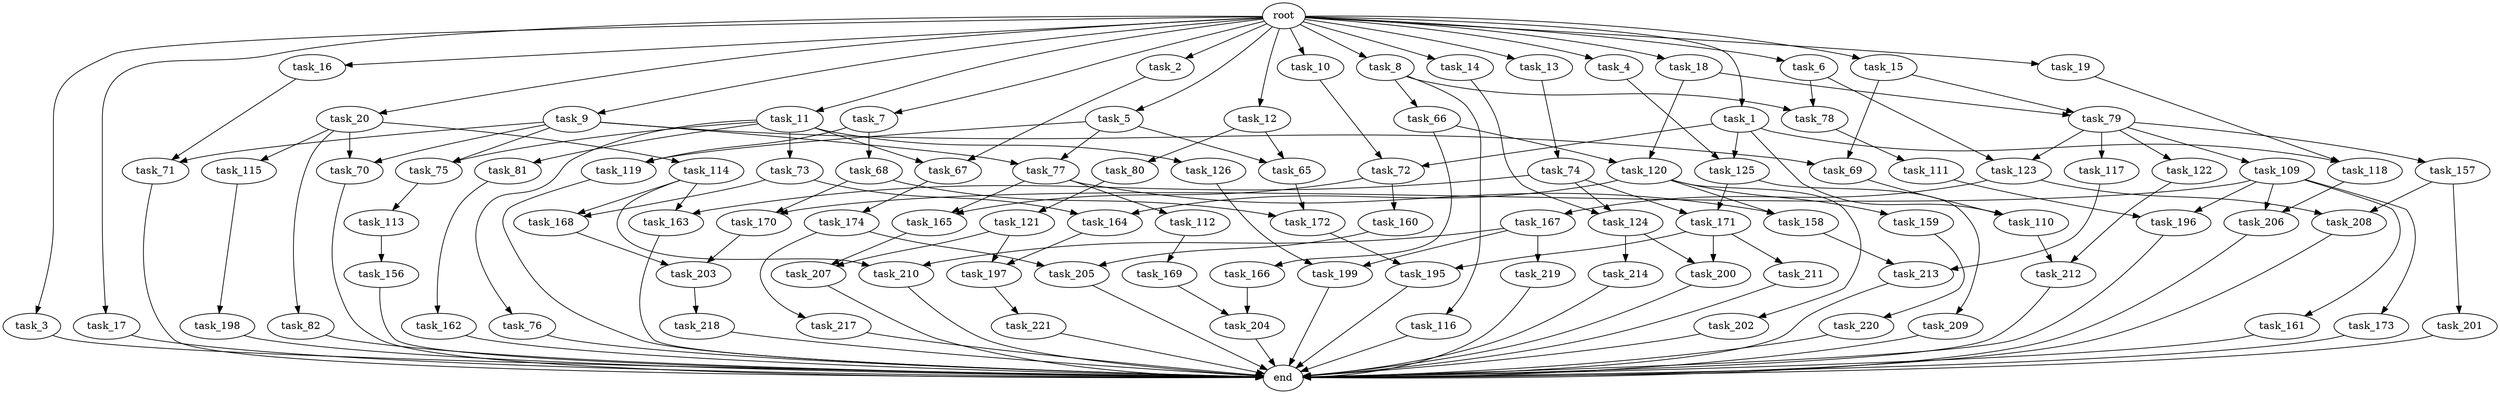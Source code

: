 digraph G {
  root [size="0.000000"];
  task_1 [size="2.048000"];
  task_2 [size="2.048000"];
  task_3 [size="2.048000"];
  task_4 [size="2.048000"];
  task_5 [size="2.048000"];
  task_6 [size="2.048000"];
  task_7 [size="2.048000"];
  task_8 [size="2.048000"];
  task_9 [size="2.048000"];
  task_10 [size="2.048000"];
  task_11 [size="2.048000"];
  task_12 [size="2.048000"];
  task_13 [size="2.048000"];
  task_14 [size="2.048000"];
  task_15 [size="2.048000"];
  task_16 [size="2.048000"];
  task_17 [size="2.048000"];
  task_18 [size="2.048000"];
  task_19 [size="2.048000"];
  task_20 [size="2.048000"];
  task_65 [size="584115552.256000"];
  task_66 [size="1391569403.904000"];
  task_67 [size="429496729.600000"];
  task_68 [size="1391569403.904000"];
  task_69 [size="2817498546.176000"];
  task_70 [size="2199023255.552000"];
  task_71 [size="1168231104.512000"];
  task_72 [size="1047972020.224000"];
  task_73 [size="274877906.944000"];
  task_74 [size="1099511627.776000"];
  task_75 [size="1374389534.720000"];
  task_76 [size="274877906.944000"];
  task_77 [size="1529008357.376000"];
  task_78 [size="1821066133.504000"];
  task_79 [size="1872605741.056000"];
  task_80 [size="154618822.656000"];
  task_81 [size="274877906.944000"];
  task_82 [size="1099511627.776000"];
  task_109 [size="1391569403.904000"];
  task_110 [size="1717986918.400000"];
  task_111 [size="429496729.600000"];
  task_112 [size="618475290.624000"];
  task_113 [size="68719476.736000"];
  task_114 [size="1099511627.776000"];
  task_115 [size="1099511627.776000"];
  task_116 [size="1391569403.904000"];
  task_117 [size="1391569403.904000"];
  task_118 [size="1236950581.248000"];
  task_119 [size="1821066133.504000"];
  task_120 [size="584115552.256000"];
  task_121 [size="618475290.624000"];
  task_122 [size="1391569403.904000"];
  task_123 [size="1821066133.504000"];
  task_124 [size="1546188226.560000"];
  task_125 [size="1717986918.400000"];
  task_126 [size="274877906.944000"];
  task_156 [size="1391569403.904000"];
  task_157 [size="1391569403.904000"];
  task_158 [size="2010044694.528000"];
  task_159 [size="1391569403.904000"];
  task_160 [size="429496729.600000"];
  task_161 [size="68719476.736000"];
  task_162 [size="154618822.656000"];
  task_163 [size="223338299.392000"];
  task_164 [size="2783138807.808000"];
  task_165 [size="1047972020.224000"];
  task_166 [size="429496729.600000"];
  task_167 [size="1391569403.904000"];
  task_168 [size="1460288880.640000"];
  task_169 [size="841813590.016000"];
  task_170 [size="687194767.360000"];
  task_171 [size="773094113.280000"];
  task_172 [size="1236950581.248000"];
  task_173 [size="68719476.736000"];
  task_174 [size="274877906.944000"];
  task_195 [size="1546188226.560000"];
  task_196 [size="343597383.680000"];
  task_197 [size="1374389534.720000"];
  task_198 [size="274877906.944000"];
  task_199 [size="309237645.312000"];
  task_200 [size="773094113.280000"];
  task_201 [size="154618822.656000"];
  task_202 [size="1391569403.904000"];
  task_203 [size="2233382993.920000"];
  task_204 [size="1666447310.848000"];
  task_205 [size="1168231104.512000"];
  task_206 [size="1168231104.512000"];
  task_207 [size="1941325217.792000"];
  task_208 [size="1546188226.560000"];
  task_209 [size="618475290.624000"];
  task_210 [size="223338299.392000"];
  task_211 [size="154618822.656000"];
  task_212 [size="2147483648.000000"];
  task_213 [size="584115552.256000"];
  task_214 [size="618475290.624000"];
  task_217 [size="68719476.736000"];
  task_218 [size="274877906.944000"];
  task_219 [size="154618822.656000"];
  task_220 [size="1717986918.400000"];
  task_221 [size="274877906.944000"];
  end [size="0.000000"];

  root -> task_1 [size="1.000000"];
  root -> task_2 [size="1.000000"];
  root -> task_3 [size="1.000000"];
  root -> task_4 [size="1.000000"];
  root -> task_5 [size="1.000000"];
  root -> task_6 [size="1.000000"];
  root -> task_7 [size="1.000000"];
  root -> task_8 [size="1.000000"];
  root -> task_9 [size="1.000000"];
  root -> task_10 [size="1.000000"];
  root -> task_11 [size="1.000000"];
  root -> task_12 [size="1.000000"];
  root -> task_13 [size="1.000000"];
  root -> task_14 [size="1.000000"];
  root -> task_15 [size="1.000000"];
  root -> task_16 [size="1.000000"];
  root -> task_17 [size="1.000000"];
  root -> task_18 [size="1.000000"];
  root -> task_19 [size="1.000000"];
  root -> task_20 [size="1.000000"];
  task_1 -> task_72 [size="301989888.000000"];
  task_1 -> task_110 [size="301989888.000000"];
  task_1 -> task_118 [size="301989888.000000"];
  task_1 -> task_125 [size="301989888.000000"];
  task_2 -> task_67 [size="75497472.000000"];
  task_3 -> end [size="1.000000"];
  task_4 -> task_125 [size="536870912.000000"];
  task_5 -> task_65 [size="209715200.000000"];
  task_5 -> task_77 [size="209715200.000000"];
  task_5 -> task_119 [size="209715200.000000"];
  task_6 -> task_78 [size="209715200.000000"];
  task_6 -> task_123 [size="209715200.000000"];
  task_7 -> task_68 [size="679477248.000000"];
  task_7 -> task_119 [size="679477248.000000"];
  task_8 -> task_66 [size="679477248.000000"];
  task_8 -> task_78 [size="679477248.000000"];
  task_8 -> task_116 [size="679477248.000000"];
  task_9 -> task_69 [size="536870912.000000"];
  task_9 -> task_70 [size="536870912.000000"];
  task_9 -> task_71 [size="536870912.000000"];
  task_9 -> task_75 [size="536870912.000000"];
  task_9 -> task_77 [size="536870912.000000"];
  task_10 -> task_72 [size="209715200.000000"];
  task_11 -> task_67 [size="134217728.000000"];
  task_11 -> task_73 [size="134217728.000000"];
  task_11 -> task_75 [size="134217728.000000"];
  task_11 -> task_76 [size="134217728.000000"];
  task_11 -> task_81 [size="134217728.000000"];
  task_11 -> task_126 [size="134217728.000000"];
  task_12 -> task_65 [size="75497472.000000"];
  task_12 -> task_80 [size="75497472.000000"];
  task_13 -> task_74 [size="536870912.000000"];
  task_14 -> task_124 [size="679477248.000000"];
  task_15 -> task_69 [size="838860800.000000"];
  task_15 -> task_79 [size="838860800.000000"];
  task_16 -> task_71 [size="33554432.000000"];
  task_17 -> end [size="1.000000"];
  task_18 -> task_79 [size="75497472.000000"];
  task_18 -> task_120 [size="75497472.000000"];
  task_19 -> task_118 [size="301989888.000000"];
  task_20 -> task_70 [size="536870912.000000"];
  task_20 -> task_82 [size="536870912.000000"];
  task_20 -> task_114 [size="536870912.000000"];
  task_20 -> task_115 [size="536870912.000000"];
  task_65 -> task_172 [size="301989888.000000"];
  task_66 -> task_120 [size="209715200.000000"];
  task_66 -> task_166 [size="209715200.000000"];
  task_67 -> task_174 [size="134217728.000000"];
  task_68 -> task_170 [size="301989888.000000"];
  task_68 -> task_172 [size="301989888.000000"];
  task_69 -> task_110 [size="536870912.000000"];
  task_70 -> end [size="1.000000"];
  task_71 -> end [size="1.000000"];
  task_72 -> task_160 [size="209715200.000000"];
  task_72 -> task_165 [size="209715200.000000"];
  task_73 -> task_164 [size="679477248.000000"];
  task_73 -> task_168 [size="679477248.000000"];
  task_74 -> task_124 [size="75497472.000000"];
  task_74 -> task_163 [size="75497472.000000"];
  task_74 -> task_171 [size="75497472.000000"];
  task_75 -> task_113 [size="33554432.000000"];
  task_76 -> end [size="1.000000"];
  task_77 -> task_112 [size="301989888.000000"];
  task_77 -> task_158 [size="301989888.000000"];
  task_77 -> task_165 [size="301989888.000000"];
  task_78 -> task_111 [size="209715200.000000"];
  task_79 -> task_109 [size="679477248.000000"];
  task_79 -> task_117 [size="679477248.000000"];
  task_79 -> task_122 [size="679477248.000000"];
  task_79 -> task_123 [size="679477248.000000"];
  task_79 -> task_157 [size="679477248.000000"];
  task_80 -> task_121 [size="301989888.000000"];
  task_81 -> task_162 [size="75497472.000000"];
  task_82 -> end [size="1.000000"];
  task_109 -> task_161 [size="33554432.000000"];
  task_109 -> task_170 [size="33554432.000000"];
  task_109 -> task_173 [size="33554432.000000"];
  task_109 -> task_196 [size="33554432.000000"];
  task_109 -> task_206 [size="33554432.000000"];
  task_110 -> task_212 [size="209715200.000000"];
  task_111 -> task_196 [size="134217728.000000"];
  task_112 -> task_169 [size="411041792.000000"];
  task_113 -> task_156 [size="679477248.000000"];
  task_114 -> task_163 [size="33554432.000000"];
  task_114 -> task_168 [size="33554432.000000"];
  task_114 -> task_210 [size="33554432.000000"];
  task_115 -> task_198 [size="134217728.000000"];
  task_116 -> end [size="1.000000"];
  task_117 -> task_213 [size="209715200.000000"];
  task_118 -> task_206 [size="536870912.000000"];
  task_119 -> end [size="1.000000"];
  task_120 -> task_158 [size="679477248.000000"];
  task_120 -> task_159 [size="679477248.000000"];
  task_120 -> task_164 [size="679477248.000000"];
  task_120 -> task_202 [size="679477248.000000"];
  task_121 -> task_197 [size="536870912.000000"];
  task_121 -> task_207 [size="536870912.000000"];
  task_122 -> task_212 [size="838860800.000000"];
  task_123 -> task_167 [size="679477248.000000"];
  task_123 -> task_208 [size="679477248.000000"];
  task_124 -> task_200 [size="301989888.000000"];
  task_124 -> task_214 [size="301989888.000000"];
  task_125 -> task_171 [size="301989888.000000"];
  task_125 -> task_209 [size="301989888.000000"];
  task_126 -> task_199 [size="75497472.000000"];
  task_156 -> end [size="1.000000"];
  task_157 -> task_201 [size="75497472.000000"];
  task_157 -> task_208 [size="75497472.000000"];
  task_158 -> task_213 [size="75497472.000000"];
  task_159 -> task_220 [size="838860800.000000"];
  task_160 -> task_205 [size="536870912.000000"];
  task_161 -> end [size="1.000000"];
  task_162 -> end [size="1.000000"];
  task_163 -> end [size="1.000000"];
  task_164 -> task_197 [size="134217728.000000"];
  task_165 -> task_207 [size="411041792.000000"];
  task_166 -> task_204 [size="134217728.000000"];
  task_167 -> task_199 [size="75497472.000000"];
  task_167 -> task_210 [size="75497472.000000"];
  task_167 -> task_219 [size="75497472.000000"];
  task_168 -> task_203 [size="679477248.000000"];
  task_169 -> task_204 [size="679477248.000000"];
  task_170 -> task_203 [size="411041792.000000"];
  task_171 -> task_195 [size="75497472.000000"];
  task_171 -> task_200 [size="75497472.000000"];
  task_171 -> task_211 [size="75497472.000000"];
  task_172 -> task_195 [size="679477248.000000"];
  task_173 -> end [size="1.000000"];
  task_174 -> task_205 [size="33554432.000000"];
  task_174 -> task_217 [size="33554432.000000"];
  task_195 -> end [size="1.000000"];
  task_196 -> end [size="1.000000"];
  task_197 -> task_221 [size="134217728.000000"];
  task_198 -> end [size="1.000000"];
  task_199 -> end [size="1.000000"];
  task_200 -> end [size="1.000000"];
  task_201 -> end [size="1.000000"];
  task_202 -> end [size="1.000000"];
  task_203 -> task_218 [size="134217728.000000"];
  task_204 -> end [size="1.000000"];
  task_205 -> end [size="1.000000"];
  task_206 -> end [size="1.000000"];
  task_207 -> end [size="1.000000"];
  task_208 -> end [size="1.000000"];
  task_209 -> end [size="1.000000"];
  task_210 -> end [size="1.000000"];
  task_211 -> end [size="1.000000"];
  task_212 -> end [size="1.000000"];
  task_213 -> end [size="1.000000"];
  task_214 -> end [size="1.000000"];
  task_217 -> end [size="1.000000"];
  task_218 -> end [size="1.000000"];
  task_219 -> end [size="1.000000"];
  task_220 -> end [size="1.000000"];
  task_221 -> end [size="1.000000"];
}
